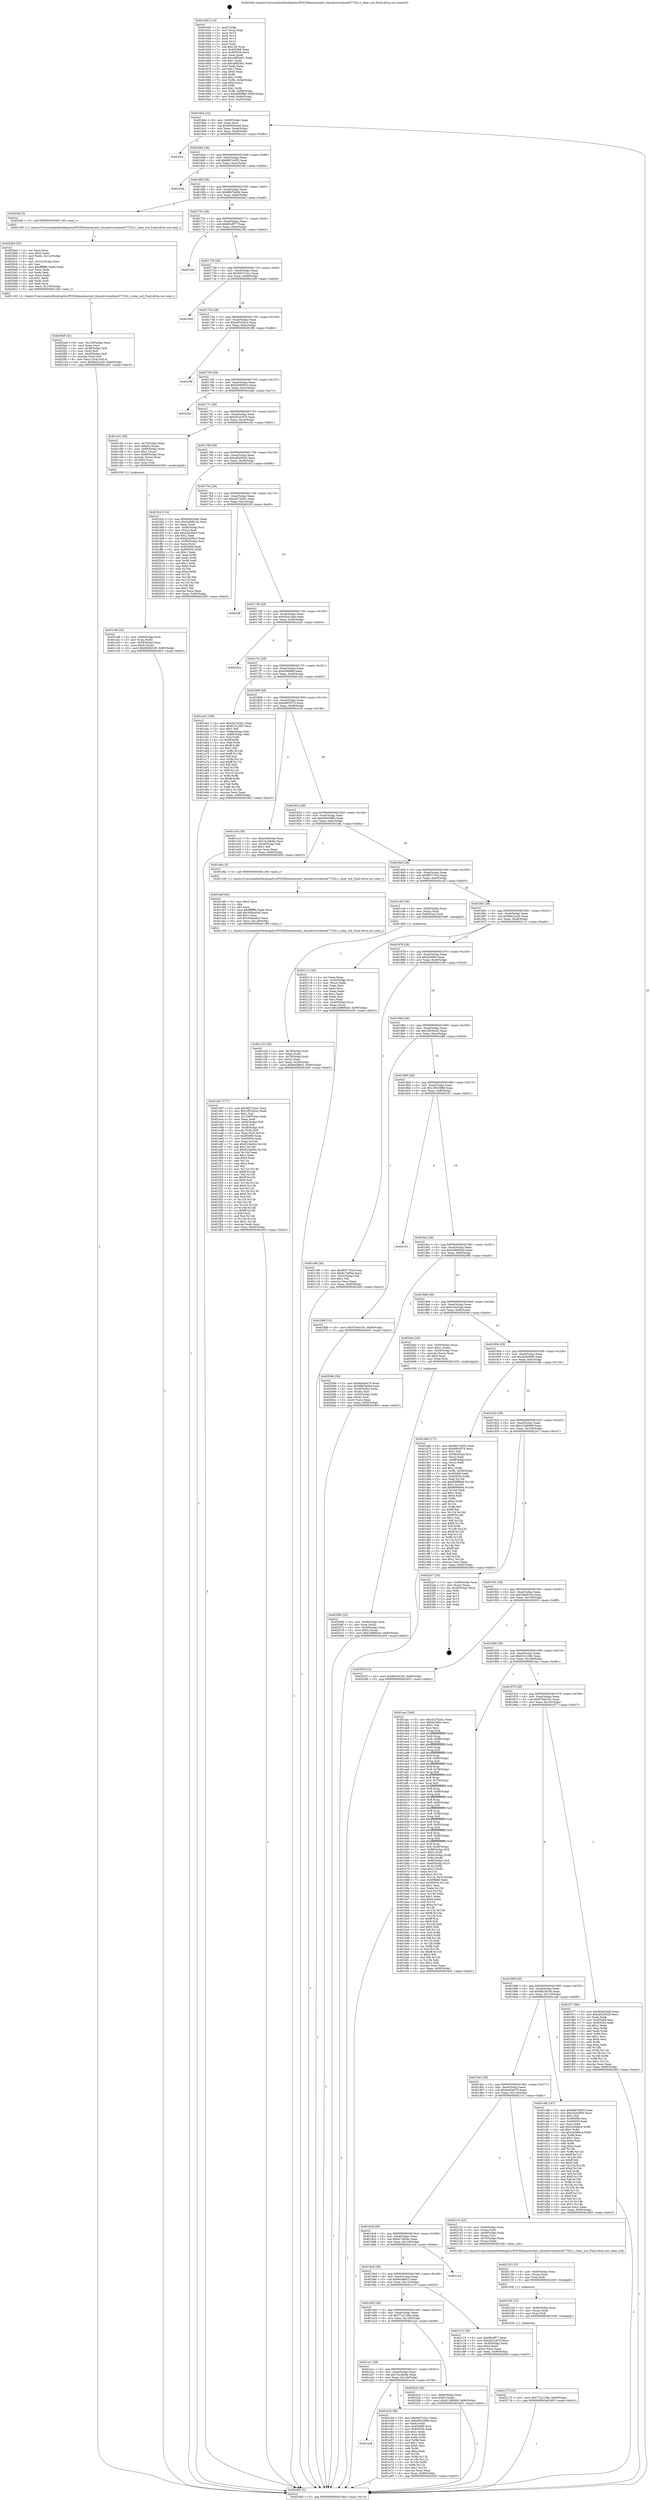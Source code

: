 digraph "0x401640" {
  label = "0x401640 (/mnt/c/Users/mathe/Desktop/tcc/POCII/binaries/extr_linuxdriversatmidt77252.c_clear_scd_Final-ollvm.out::main(0))"
  labelloc = "t"
  node[shape=record]

  Entry [label="",width=0.3,height=0.3,shape=circle,fillcolor=black,style=filled]
  "0x4016b4" [label="{
     0x4016b4 [32]\l
     | [instrs]\l
     &nbsp;&nbsp;0x4016b4 \<+6\>: mov -0x90(%rbp),%eax\l
     &nbsp;&nbsp;0x4016ba \<+2\>: mov %eax,%ecx\l
     &nbsp;&nbsp;0x4016bc \<+6\>: sub $0x804924dd,%ecx\l
     &nbsp;&nbsp;0x4016c2 \<+6\>: mov %eax,-0xa4(%rbp)\l
     &nbsp;&nbsp;0x4016c8 \<+6\>: mov %ecx,-0xa8(%rbp)\l
     &nbsp;&nbsp;0x4016ce \<+6\>: je 00000000004023cc \<main+0xd8c\>\l
  }"]
  "0x4023cc" [label="{
     0x4023cc\l
  }", style=dashed]
  "0x4016d4" [label="{
     0x4016d4 [28]\l
     | [instrs]\l
     &nbsp;&nbsp;0x4016d4 \<+5\>: jmp 00000000004016d9 \<main+0x99\>\l
     &nbsp;&nbsp;0x4016d9 \<+6\>: mov -0xa4(%rbp),%eax\l
     &nbsp;&nbsp;0x4016df \<+5\>: sub $0x8607e005,%eax\l
     &nbsp;&nbsp;0x4016e4 \<+6\>: mov %eax,-0xac(%rbp)\l
     &nbsp;&nbsp;0x4016ea \<+6\>: je 0000000000402344 \<main+0xd04\>\l
  }"]
  Exit [label="",width=0.3,height=0.3,shape=circle,fillcolor=black,style=filled,peripheries=2]
  "0x402344" [label="{
     0x402344\l
  }", style=dashed]
  "0x4016f0" [label="{
     0x4016f0 [28]\l
     | [instrs]\l
     &nbsp;&nbsp;0x4016f0 \<+5\>: jmp 00000000004016f5 \<main+0xb5\>\l
     &nbsp;&nbsp;0x4016f5 \<+6\>: mov -0xa4(%rbp),%eax\l
     &nbsp;&nbsp;0x4016fb \<+5\>: sub $0x88b7bd0d,%eax\l
     &nbsp;&nbsp;0x401700 \<+6\>: mov %eax,-0xb0(%rbp)\l
     &nbsp;&nbsp;0x401706 \<+6\>: je 00000000004020af \<main+0xa6f\>\l
  }"]
  "0x402173" [label="{
     0x402173 [15]\l
     | [instrs]\l
     &nbsp;&nbsp;0x402173 \<+10\>: movl $0x77a1159a,-0x90(%rbp)\l
     &nbsp;&nbsp;0x40217d \<+5\>: jmp 0000000000402405 \<main+0xdc5\>\l
  }"]
  "0x4020af" [label="{
     0x4020af [5]\l
     | [instrs]\l
     &nbsp;&nbsp;0x4020af \<+5\>: call 0000000000401160 \<next_i\>\l
     | [calls]\l
     &nbsp;&nbsp;0x401160 \{1\} (/mnt/c/Users/mathe/Desktop/tcc/POCII/binaries/extr_linuxdriversatmidt77252.c_clear_scd_Final-ollvm.out::next_i)\l
  }"]
  "0x40170c" [label="{
     0x40170c [28]\l
     | [instrs]\l
     &nbsp;&nbsp;0x40170c \<+5\>: jmp 0000000000401711 \<main+0xd1\>\l
     &nbsp;&nbsp;0x401711 \<+6\>: mov -0xa4(%rbp),%eax\l
     &nbsp;&nbsp;0x401717 \<+5\>: sub $0x8fccff77,%eax\l
     &nbsp;&nbsp;0x40171c \<+6\>: mov %eax,-0xb4(%rbp)\l
     &nbsp;&nbsp;0x401722 \<+6\>: je 0000000000402182 \<main+0xb42\>\l
  }"]
  "0x402164" [label="{
     0x402164 [15]\l
     | [instrs]\l
     &nbsp;&nbsp;0x402164 \<+4\>: mov -0x48(%rbp),%rax\l
     &nbsp;&nbsp;0x402168 \<+3\>: mov (%rax),%rax\l
     &nbsp;&nbsp;0x40216b \<+3\>: mov %rax,%rdi\l
     &nbsp;&nbsp;0x40216e \<+5\>: call 0000000000401030 \<free@plt\>\l
     | [calls]\l
     &nbsp;&nbsp;0x401030 \{1\} (unknown)\l
  }"]
  "0x402182" [label="{
     0x402182\l
  }", style=dashed]
  "0x401728" [label="{
     0x401728 [28]\l
     | [instrs]\l
     &nbsp;&nbsp;0x401728 \<+5\>: jmp 000000000040172d \<main+0xed\>\l
     &nbsp;&nbsp;0x40172d \<+6\>: mov -0xa4(%rbp),%eax\l
     &nbsp;&nbsp;0x401733 \<+5\>: sub $0x9d27c2e1,%eax\l
     &nbsp;&nbsp;0x401738 \<+6\>: mov %eax,-0xb8(%rbp)\l
     &nbsp;&nbsp;0x40173e \<+6\>: je 0000000000402369 \<main+0xd29\>\l
  }"]
  "0x402155" [label="{
     0x402155 [15]\l
     | [instrs]\l
     &nbsp;&nbsp;0x402155 \<+4\>: mov -0x60(%rbp),%rax\l
     &nbsp;&nbsp;0x402159 \<+3\>: mov (%rax),%rax\l
     &nbsp;&nbsp;0x40215c \<+3\>: mov %rax,%rdi\l
     &nbsp;&nbsp;0x40215f \<+5\>: call 0000000000401030 \<free@plt\>\l
     | [calls]\l
     &nbsp;&nbsp;0x401030 \{1\} (unknown)\l
  }"]
  "0x402369" [label="{
     0x402369\l
  }", style=dashed]
  "0x401744" [label="{
     0x401744 [28]\l
     | [instrs]\l
     &nbsp;&nbsp;0x401744 \<+5\>: jmp 0000000000401749 \<main+0x109\>\l
     &nbsp;&nbsp;0x401749 \<+6\>: mov -0xa4(%rbp),%eax\l
     &nbsp;&nbsp;0x40174f \<+5\>: sub $0xa502541e,%eax\l
     &nbsp;&nbsp;0x401754 \<+6\>: mov %eax,-0xbc(%rbp)\l
     &nbsp;&nbsp;0x40175a \<+6\>: je 00000000004023f6 \<main+0xdb6\>\l
  }"]
  "0x4020e8" [label="{
     0x4020e8 [42]\l
     | [instrs]\l
     &nbsp;&nbsp;0x4020e8 \<+6\>: mov -0x130(%rbp),%ecx\l
     &nbsp;&nbsp;0x4020ee \<+3\>: imul %eax,%ecx\l
     &nbsp;&nbsp;0x4020f1 \<+4\>: mov -0x48(%rbp),%r8\l
     &nbsp;&nbsp;0x4020f5 \<+3\>: mov (%r8),%r8\l
     &nbsp;&nbsp;0x4020f8 \<+4\>: mov -0x40(%rbp),%r9\l
     &nbsp;&nbsp;0x4020fc \<+3\>: movslq (%r9),%r9\l
     &nbsp;&nbsp;0x4020ff \<+4\>: mov %ecx,(%r8,%r9,4)\l
     &nbsp;&nbsp;0x402103 \<+10\>: movl $0xfbd22a20,-0x90(%rbp)\l
     &nbsp;&nbsp;0x40210d \<+5\>: jmp 0000000000402405 \<main+0xdc5\>\l
  }"]
  "0x4023f6" [label="{
     0x4023f6\l
  }", style=dashed]
  "0x401760" [label="{
     0x401760 [28]\l
     | [instrs]\l
     &nbsp;&nbsp;0x401760 \<+5\>: jmp 0000000000401765 \<main+0x125\>\l
     &nbsp;&nbsp;0x401765 \<+6\>: mov -0xa4(%rbp),%eax\l
     &nbsp;&nbsp;0x40176b \<+5\>: sub $0xb300897e,%eax\l
     &nbsp;&nbsp;0x401770 \<+6\>: mov %eax,-0xc0(%rbp)\l
     &nbsp;&nbsp;0x401776 \<+6\>: je 00000000004022bc \<main+0xc7c\>\l
  }"]
  "0x4020b4" [label="{
     0x4020b4 [52]\l
     | [instrs]\l
     &nbsp;&nbsp;0x4020b4 \<+2\>: xor %ecx,%ecx\l
     &nbsp;&nbsp;0x4020b6 \<+5\>: mov $0x2,%edx\l
     &nbsp;&nbsp;0x4020bb \<+6\>: mov %edx,-0x12c(%rbp)\l
     &nbsp;&nbsp;0x4020c1 \<+1\>: cltd\l
     &nbsp;&nbsp;0x4020c2 \<+6\>: mov -0x12c(%rbp),%esi\l
     &nbsp;&nbsp;0x4020c8 \<+2\>: idiv %esi\l
     &nbsp;&nbsp;0x4020ca \<+6\>: imul $0xfffffffe,%edx,%edx\l
     &nbsp;&nbsp;0x4020d0 \<+2\>: mov %ecx,%edi\l
     &nbsp;&nbsp;0x4020d2 \<+2\>: sub %edx,%edi\l
     &nbsp;&nbsp;0x4020d4 \<+2\>: mov %ecx,%edx\l
     &nbsp;&nbsp;0x4020d6 \<+3\>: sub $0x1,%edx\l
     &nbsp;&nbsp;0x4020d9 \<+2\>: add %edx,%edi\l
     &nbsp;&nbsp;0x4020db \<+2\>: sub %edi,%ecx\l
     &nbsp;&nbsp;0x4020dd \<+6\>: mov %ecx,-0x130(%rbp)\l
     &nbsp;&nbsp;0x4020e3 \<+5\>: call 0000000000401160 \<next_i\>\l
     | [calls]\l
     &nbsp;&nbsp;0x401160 \{1\} (/mnt/c/Users/mathe/Desktop/tcc/POCII/binaries/extr_linuxdriversatmidt77252.c_clear_scd_Final-ollvm.out::next_i)\l
  }"]
  "0x4022bc" [label="{
     0x4022bc\l
  }", style=dashed]
  "0x40177c" [label="{
     0x40177c [28]\l
     | [instrs]\l
     &nbsp;&nbsp;0x40177c \<+5\>: jmp 0000000000401781 \<main+0x141\>\l
     &nbsp;&nbsp;0x401781 \<+6\>: mov -0xa4(%rbp),%eax\l
     &nbsp;&nbsp;0x401787 \<+5\>: sub $0xc622c879,%eax\l
     &nbsp;&nbsp;0x40178c \<+6\>: mov %eax,-0xc4(%rbp)\l
     &nbsp;&nbsp;0x401792 \<+6\>: je 0000000000401c91 \<main+0x651\>\l
  }"]
  "0x40206b" [label="{
     0x40206b [32]\l
     | [instrs]\l
     &nbsp;&nbsp;0x40206b \<+4\>: mov -0x48(%rbp),%rdi\l
     &nbsp;&nbsp;0x40206f \<+3\>: mov %rax,(%rdi)\l
     &nbsp;&nbsp;0x402072 \<+4\>: mov -0x40(%rbp),%rax\l
     &nbsp;&nbsp;0x402076 \<+6\>: movl $0x0,(%rax)\l
     &nbsp;&nbsp;0x40207c \<+10\>: movl $0x248665a5,-0x90(%rbp)\l
     &nbsp;&nbsp;0x402086 \<+5\>: jmp 0000000000402405 \<main+0xdc5\>\l
  }"]
  "0x401c91" [label="{
     0x401c91 [39]\l
     | [instrs]\l
     &nbsp;&nbsp;0x401c91 \<+4\>: mov -0x70(%rbp),%rax\l
     &nbsp;&nbsp;0x401c95 \<+6\>: movl $0x64,(%rax)\l
     &nbsp;&nbsp;0x401c9b \<+4\>: mov -0x68(%rbp),%rax\l
     &nbsp;&nbsp;0x401c9f \<+6\>: movl $0x1,(%rax)\l
     &nbsp;&nbsp;0x401ca5 \<+4\>: mov -0x68(%rbp),%rax\l
     &nbsp;&nbsp;0x401ca9 \<+3\>: movslq (%rax),%rax\l
     &nbsp;&nbsp;0x401cac \<+4\>: shl $0x2,%rax\l
     &nbsp;&nbsp;0x401cb0 \<+3\>: mov %rax,%rdi\l
     &nbsp;&nbsp;0x401cb3 \<+5\>: call 0000000000401050 \<malloc@plt\>\l
     | [calls]\l
     &nbsp;&nbsp;0x401050 \{1\} (unknown)\l
  }"]
  "0x401798" [label="{
     0x401798 [28]\l
     | [instrs]\l
     &nbsp;&nbsp;0x401798 \<+5\>: jmp 000000000040179d \<main+0x15d\>\l
     &nbsp;&nbsp;0x40179d \<+6\>: mov -0xa4(%rbp),%eax\l
     &nbsp;&nbsp;0x4017a3 \<+5\>: sub $0xc8026520,%eax\l
     &nbsp;&nbsp;0x4017a8 \<+6\>: mov %eax,-0xc8(%rbp)\l
     &nbsp;&nbsp;0x4017ae \<+6\>: je 0000000000401fcd \<main+0x98d\>\l
  }"]
  "0x401eb7" [label="{
     0x401eb7 [177]\l
     | [instrs]\l
     &nbsp;&nbsp;0x401eb7 \<+5\>: mov $0x9d27c2e1,%ecx\l
     &nbsp;&nbsp;0x401ebc \<+5\>: mov $0x18534c42,%edx\l
     &nbsp;&nbsp;0x401ec1 \<+3\>: mov $0x1,%sil\l
     &nbsp;&nbsp;0x401ec4 \<+6\>: mov -0x128(%rbp),%edi\l
     &nbsp;&nbsp;0x401eca \<+3\>: imul %eax,%edi\l
     &nbsp;&nbsp;0x401ecd \<+4\>: mov -0x60(%rbp),%r8\l
     &nbsp;&nbsp;0x401ed1 \<+3\>: mov (%r8),%r8\l
     &nbsp;&nbsp;0x401ed4 \<+4\>: mov -0x58(%rbp),%r9\l
     &nbsp;&nbsp;0x401ed8 \<+3\>: movslq (%r9),%r9\l
     &nbsp;&nbsp;0x401edb \<+4\>: mov %edi,(%r8,%r9,4)\l
     &nbsp;&nbsp;0x401edf \<+7\>: mov 0x405068,%eax\l
     &nbsp;&nbsp;0x401ee6 \<+7\>: mov 0x405054,%edi\l
     &nbsp;&nbsp;0x401eed \<+3\>: mov %eax,%r10d\l
     &nbsp;&nbsp;0x401ef0 \<+7\>: add $0xf219a5b2,%r10d\l
     &nbsp;&nbsp;0x401ef7 \<+4\>: sub $0x1,%r10d\l
     &nbsp;&nbsp;0x401efb \<+7\>: sub $0xf219a5b2,%r10d\l
     &nbsp;&nbsp;0x401f02 \<+4\>: imul %r10d,%eax\l
     &nbsp;&nbsp;0x401f06 \<+3\>: and $0x1,%eax\l
     &nbsp;&nbsp;0x401f09 \<+3\>: cmp $0x0,%eax\l
     &nbsp;&nbsp;0x401f0c \<+4\>: sete %r11b\l
     &nbsp;&nbsp;0x401f10 \<+3\>: cmp $0xa,%edi\l
     &nbsp;&nbsp;0x401f13 \<+3\>: setl %bl\l
     &nbsp;&nbsp;0x401f16 \<+3\>: mov %r11b,%r14b\l
     &nbsp;&nbsp;0x401f19 \<+4\>: xor $0xff,%r14b\l
     &nbsp;&nbsp;0x401f1d \<+3\>: mov %bl,%r15b\l
     &nbsp;&nbsp;0x401f20 \<+4\>: xor $0xff,%r15b\l
     &nbsp;&nbsp;0x401f24 \<+4\>: xor $0x0,%sil\l
     &nbsp;&nbsp;0x401f28 \<+3\>: mov %r14b,%r12b\l
     &nbsp;&nbsp;0x401f2b \<+4\>: and $0x0,%r12b\l
     &nbsp;&nbsp;0x401f2f \<+3\>: and %sil,%r11b\l
     &nbsp;&nbsp;0x401f32 \<+3\>: mov %r15b,%r13b\l
     &nbsp;&nbsp;0x401f35 \<+4\>: and $0x0,%r13b\l
     &nbsp;&nbsp;0x401f39 \<+3\>: and %sil,%bl\l
     &nbsp;&nbsp;0x401f3c \<+3\>: or %r11b,%r12b\l
     &nbsp;&nbsp;0x401f3f \<+3\>: or %bl,%r13b\l
     &nbsp;&nbsp;0x401f42 \<+3\>: xor %r13b,%r12b\l
     &nbsp;&nbsp;0x401f45 \<+3\>: or %r15b,%r14b\l
     &nbsp;&nbsp;0x401f48 \<+4\>: xor $0xff,%r14b\l
     &nbsp;&nbsp;0x401f4c \<+4\>: or $0x0,%sil\l
     &nbsp;&nbsp;0x401f50 \<+3\>: and %sil,%r14b\l
     &nbsp;&nbsp;0x401f53 \<+3\>: or %r14b,%r12b\l
     &nbsp;&nbsp;0x401f56 \<+4\>: test $0x1,%r12b\l
     &nbsp;&nbsp;0x401f5a \<+3\>: cmovne %edx,%ecx\l
     &nbsp;&nbsp;0x401f5d \<+6\>: mov %ecx,-0x90(%rbp)\l
     &nbsp;&nbsp;0x401f63 \<+5\>: jmp 0000000000402405 \<main+0xdc5\>\l
  }"]
  "0x401fcd" [label="{
     0x401fcd [114]\l
     | [instrs]\l
     &nbsp;&nbsp;0x401fcd \<+5\>: mov $0x804924dd,%eax\l
     &nbsp;&nbsp;0x401fd2 \<+5\>: mov $0x5a8d610a,%ecx\l
     &nbsp;&nbsp;0x401fd7 \<+2\>: xor %edx,%edx\l
     &nbsp;&nbsp;0x401fd9 \<+4\>: mov -0x58(%rbp),%rsi\l
     &nbsp;&nbsp;0x401fdd \<+2\>: mov (%rsi),%edi\l
     &nbsp;&nbsp;0x401fdf \<+6\>: add $0xd2d2f4e3,%edi\l
     &nbsp;&nbsp;0x401fe5 \<+3\>: add $0x1,%edi\l
     &nbsp;&nbsp;0x401fe8 \<+6\>: sub $0xd2d2f4e3,%edi\l
     &nbsp;&nbsp;0x401fee \<+4\>: mov -0x58(%rbp),%rsi\l
     &nbsp;&nbsp;0x401ff2 \<+2\>: mov %edi,(%rsi)\l
     &nbsp;&nbsp;0x401ff4 \<+7\>: mov 0x405068,%edi\l
     &nbsp;&nbsp;0x401ffb \<+8\>: mov 0x405054,%r8d\l
     &nbsp;&nbsp;0x402003 \<+3\>: sub $0x1,%edx\l
     &nbsp;&nbsp;0x402006 \<+3\>: mov %edi,%r9d\l
     &nbsp;&nbsp;0x402009 \<+3\>: add %edx,%r9d\l
     &nbsp;&nbsp;0x40200c \<+4\>: imul %r9d,%edi\l
     &nbsp;&nbsp;0x402010 \<+3\>: and $0x1,%edi\l
     &nbsp;&nbsp;0x402013 \<+3\>: cmp $0x0,%edi\l
     &nbsp;&nbsp;0x402016 \<+4\>: sete %r10b\l
     &nbsp;&nbsp;0x40201a \<+4\>: cmp $0xa,%r8d\l
     &nbsp;&nbsp;0x40201e \<+4\>: setl %r11b\l
     &nbsp;&nbsp;0x402022 \<+3\>: mov %r10b,%bl\l
     &nbsp;&nbsp;0x402025 \<+3\>: and %r11b,%bl\l
     &nbsp;&nbsp;0x402028 \<+3\>: xor %r11b,%r10b\l
     &nbsp;&nbsp;0x40202b \<+3\>: or %r10b,%bl\l
     &nbsp;&nbsp;0x40202e \<+3\>: test $0x1,%bl\l
     &nbsp;&nbsp;0x402031 \<+3\>: cmovne %ecx,%eax\l
     &nbsp;&nbsp;0x402034 \<+6\>: mov %eax,-0x90(%rbp)\l
     &nbsp;&nbsp;0x40203a \<+5\>: jmp 0000000000402405 \<main+0xdc5\>\l
  }"]
  "0x4017b4" [label="{
     0x4017b4 [28]\l
     | [instrs]\l
     &nbsp;&nbsp;0x4017b4 \<+5\>: jmp 00000000004017b9 \<main+0x179\>\l
     &nbsp;&nbsp;0x4017b9 \<+6\>: mov -0xa4(%rbp),%eax\l
     &nbsp;&nbsp;0x4017bf \<+5\>: sub $0xcb27b2b1,%eax\l
     &nbsp;&nbsp;0x4017c4 \<+6\>: mov %eax,-0xcc(%rbp)\l
     &nbsp;&nbsp;0x4017ca \<+6\>: je 00000000004022ff \<main+0xcbf\>\l
  }"]
  "0x401e8f" [label="{
     0x401e8f [40]\l
     | [instrs]\l
     &nbsp;&nbsp;0x401e8f \<+5\>: mov $0x2,%ecx\l
     &nbsp;&nbsp;0x401e94 \<+1\>: cltd\l
     &nbsp;&nbsp;0x401e95 \<+2\>: idiv %ecx\l
     &nbsp;&nbsp;0x401e97 \<+6\>: imul $0xfffffffe,%edx,%ecx\l
     &nbsp;&nbsp;0x401e9d \<+6\>: add $0x300a45e5,%ecx\l
     &nbsp;&nbsp;0x401ea3 \<+3\>: add $0x1,%ecx\l
     &nbsp;&nbsp;0x401ea6 \<+6\>: sub $0x300a45e5,%ecx\l
     &nbsp;&nbsp;0x401eac \<+6\>: mov %ecx,-0x128(%rbp)\l
     &nbsp;&nbsp;0x401eb2 \<+5\>: call 0000000000401160 \<next_i\>\l
     | [calls]\l
     &nbsp;&nbsp;0x401160 \{1\} (/mnt/c/Users/mathe/Desktop/tcc/POCII/binaries/extr_linuxdriversatmidt77252.c_clear_scd_Final-ollvm.out::next_i)\l
  }"]
  "0x4022ff" [label="{
     0x4022ff\l
  }", style=dashed]
  "0x4017d0" [label="{
     0x4017d0 [28]\l
     | [instrs]\l
     &nbsp;&nbsp;0x4017d0 \<+5\>: jmp 00000000004017d5 \<main+0x195\>\l
     &nbsp;&nbsp;0x4017d5 \<+6\>: mov -0xa4(%rbp),%eax\l
     &nbsp;&nbsp;0x4017db \<+5\>: sub $0xcfb41dbb,%eax\l
     &nbsp;&nbsp;0x4017e0 \<+6\>: mov %eax,-0xd0(%rbp)\l
     &nbsp;&nbsp;0x4017e6 \<+6\>: je 0000000000402224 \<main+0xbe4\>\l
  }"]
  "0x401a38" [label="{
     0x401a38\l
  }", style=dashed]
  "0x402224" [label="{
     0x402224\l
  }", style=dashed]
  "0x4017ec" [label="{
     0x4017ec [28]\l
     | [instrs]\l
     &nbsp;&nbsp;0x4017ec \<+5\>: jmp 00000000004017f1 \<main+0x1b1\>\l
     &nbsp;&nbsp;0x4017f1 \<+6\>: mov -0xa4(%rbp),%eax\l
     &nbsp;&nbsp;0x4017f7 \<+5\>: sub $0xd566ffaf,%eax\l
     &nbsp;&nbsp;0x4017fc \<+6\>: mov %eax,-0xd4(%rbp)\l
     &nbsp;&nbsp;0x401802 \<+6\>: je 0000000000401a42 \<main+0x402\>\l
  }"]
  "0x401e34" [label="{
     0x401e34 [86]\l
     | [instrs]\l
     &nbsp;&nbsp;0x401e34 \<+5\>: mov $0x9d27c2e1,%eax\l
     &nbsp;&nbsp;0x401e39 \<+5\>: mov $0xe943389b,%ecx\l
     &nbsp;&nbsp;0x401e3e \<+2\>: xor %edx,%edx\l
     &nbsp;&nbsp;0x401e40 \<+7\>: mov 0x405068,%esi\l
     &nbsp;&nbsp;0x401e47 \<+7\>: mov 0x405054,%edi\l
     &nbsp;&nbsp;0x401e4e \<+3\>: sub $0x1,%edx\l
     &nbsp;&nbsp;0x401e51 \<+3\>: mov %esi,%r8d\l
     &nbsp;&nbsp;0x401e54 \<+3\>: add %edx,%r8d\l
     &nbsp;&nbsp;0x401e57 \<+4\>: imul %r8d,%esi\l
     &nbsp;&nbsp;0x401e5b \<+3\>: and $0x1,%esi\l
     &nbsp;&nbsp;0x401e5e \<+3\>: cmp $0x0,%esi\l
     &nbsp;&nbsp;0x401e61 \<+4\>: sete %r9b\l
     &nbsp;&nbsp;0x401e65 \<+3\>: cmp $0xa,%edi\l
     &nbsp;&nbsp;0x401e68 \<+4\>: setl %r10b\l
     &nbsp;&nbsp;0x401e6c \<+3\>: mov %r9b,%r11b\l
     &nbsp;&nbsp;0x401e6f \<+3\>: and %r10b,%r11b\l
     &nbsp;&nbsp;0x401e72 \<+3\>: xor %r10b,%r9b\l
     &nbsp;&nbsp;0x401e75 \<+3\>: or %r9b,%r11b\l
     &nbsp;&nbsp;0x401e78 \<+4\>: test $0x1,%r11b\l
     &nbsp;&nbsp;0x401e7c \<+3\>: cmovne %ecx,%eax\l
     &nbsp;&nbsp;0x401e7f \<+6\>: mov %eax,-0x90(%rbp)\l
     &nbsp;&nbsp;0x401e85 \<+5\>: jmp 0000000000402405 \<main+0xdc5\>\l
  }"]
  "0x401a42" [label="{
     0x401a42 [106]\l
     | [instrs]\l
     &nbsp;&nbsp;0x401a42 \<+5\>: mov $0xcb27b2b1,%eax\l
     &nbsp;&nbsp;0x401a47 \<+5\>: mov $0x610120fc,%ecx\l
     &nbsp;&nbsp;0x401a4c \<+2\>: mov $0x1,%dl\l
     &nbsp;&nbsp;0x401a4e \<+7\>: mov -0x8a(%rbp),%sil\l
     &nbsp;&nbsp;0x401a55 \<+7\>: mov -0x89(%rbp),%dil\l
     &nbsp;&nbsp;0x401a5c \<+3\>: mov %sil,%r8b\l
     &nbsp;&nbsp;0x401a5f \<+4\>: xor $0xff,%r8b\l
     &nbsp;&nbsp;0x401a63 \<+3\>: mov %dil,%r9b\l
     &nbsp;&nbsp;0x401a66 \<+4\>: xor $0xff,%r9b\l
     &nbsp;&nbsp;0x401a6a \<+3\>: xor $0x1,%dl\l
     &nbsp;&nbsp;0x401a6d \<+3\>: mov %r8b,%r10b\l
     &nbsp;&nbsp;0x401a70 \<+4\>: and $0xff,%r10b\l
     &nbsp;&nbsp;0x401a74 \<+3\>: and %dl,%sil\l
     &nbsp;&nbsp;0x401a77 \<+3\>: mov %r9b,%r11b\l
     &nbsp;&nbsp;0x401a7a \<+4\>: and $0xff,%r11b\l
     &nbsp;&nbsp;0x401a7e \<+3\>: and %dl,%dil\l
     &nbsp;&nbsp;0x401a81 \<+3\>: or %sil,%r10b\l
     &nbsp;&nbsp;0x401a84 \<+3\>: or %dil,%r11b\l
     &nbsp;&nbsp;0x401a87 \<+3\>: xor %r11b,%r10b\l
     &nbsp;&nbsp;0x401a8a \<+3\>: or %r9b,%r8b\l
     &nbsp;&nbsp;0x401a8d \<+4\>: xor $0xff,%r8b\l
     &nbsp;&nbsp;0x401a91 \<+3\>: or $0x1,%dl\l
     &nbsp;&nbsp;0x401a94 \<+3\>: and %dl,%r8b\l
     &nbsp;&nbsp;0x401a97 \<+3\>: or %r8b,%r10b\l
     &nbsp;&nbsp;0x401a9a \<+4\>: test $0x1,%r10b\l
     &nbsp;&nbsp;0x401a9e \<+3\>: cmovne %ecx,%eax\l
     &nbsp;&nbsp;0x401aa1 \<+6\>: mov %eax,-0x90(%rbp)\l
     &nbsp;&nbsp;0x401aa7 \<+5\>: jmp 0000000000402405 \<main+0xdc5\>\l
  }"]
  "0x401808" [label="{
     0x401808 [28]\l
     | [instrs]\l
     &nbsp;&nbsp;0x401808 \<+5\>: jmp 000000000040180d \<main+0x1cd\>\l
     &nbsp;&nbsp;0x40180d \<+6\>: mov -0xa4(%rbp),%eax\l
     &nbsp;&nbsp;0x401813 \<+5\>: sub $0xdf855f74,%eax\l
     &nbsp;&nbsp;0x401818 \<+6\>: mov %eax,-0xd8(%rbp)\l
     &nbsp;&nbsp;0x40181e \<+6\>: je 0000000000401e16 \<main+0x7d6\>\l
  }"]
  "0x402405" [label="{
     0x402405 [5]\l
     | [instrs]\l
     &nbsp;&nbsp;0x402405 \<+5\>: jmp 00000000004016b4 \<main+0x74\>\l
  }"]
  "0x401640" [label="{
     0x401640 [116]\l
     | [instrs]\l
     &nbsp;&nbsp;0x401640 \<+1\>: push %rbp\l
     &nbsp;&nbsp;0x401641 \<+3\>: mov %rsp,%rbp\l
     &nbsp;&nbsp;0x401644 \<+2\>: push %r15\l
     &nbsp;&nbsp;0x401646 \<+2\>: push %r14\l
     &nbsp;&nbsp;0x401648 \<+2\>: push %r13\l
     &nbsp;&nbsp;0x40164a \<+2\>: push %r12\l
     &nbsp;&nbsp;0x40164c \<+1\>: push %rbx\l
     &nbsp;&nbsp;0x40164d \<+7\>: sub $0x128,%rsp\l
     &nbsp;&nbsp;0x401654 \<+7\>: mov 0x405068,%eax\l
     &nbsp;&nbsp;0x40165b \<+7\>: mov 0x405054,%ecx\l
     &nbsp;&nbsp;0x401662 \<+2\>: mov %eax,%edx\l
     &nbsp;&nbsp;0x401664 \<+6\>: add $0xcd9f2de1,%edx\l
     &nbsp;&nbsp;0x40166a \<+3\>: sub $0x1,%edx\l
     &nbsp;&nbsp;0x40166d \<+6\>: sub $0xcd9f2de1,%edx\l
     &nbsp;&nbsp;0x401673 \<+3\>: imul %edx,%eax\l
     &nbsp;&nbsp;0x401676 \<+3\>: and $0x1,%eax\l
     &nbsp;&nbsp;0x401679 \<+3\>: cmp $0x0,%eax\l
     &nbsp;&nbsp;0x40167c \<+4\>: sete %r8b\l
     &nbsp;&nbsp;0x401680 \<+4\>: and $0x1,%r8b\l
     &nbsp;&nbsp;0x401684 \<+7\>: mov %r8b,-0x8a(%rbp)\l
     &nbsp;&nbsp;0x40168b \<+3\>: cmp $0xa,%ecx\l
     &nbsp;&nbsp;0x40168e \<+4\>: setl %r8b\l
     &nbsp;&nbsp;0x401692 \<+4\>: and $0x1,%r8b\l
     &nbsp;&nbsp;0x401696 \<+7\>: mov %r8b,-0x89(%rbp)\l
     &nbsp;&nbsp;0x40169d \<+10\>: movl $0xd566ffaf,-0x90(%rbp)\l
     &nbsp;&nbsp;0x4016a7 \<+6\>: mov %edi,-0x94(%rbp)\l
     &nbsp;&nbsp;0x4016ad \<+7\>: mov %rsi,-0xa0(%rbp)\l
  }"]
  "0x401a1c" [label="{
     0x401a1c [28]\l
     | [instrs]\l
     &nbsp;&nbsp;0x401a1c \<+5\>: jmp 0000000000401a21 \<main+0x3e1\>\l
     &nbsp;&nbsp;0x401a21 \<+6\>: mov -0xa4(%rbp),%eax\l
     &nbsp;&nbsp;0x401a27 \<+5\>: sub $0x7ec28c8a,%eax\l
     &nbsp;&nbsp;0x401a2c \<+6\>: mov %eax,-0x124(%rbp)\l
     &nbsp;&nbsp;0x401a32 \<+6\>: je 0000000000401e34 \<main+0x7f4\>\l
  }"]
  "0x401e16" [label="{
     0x401e16 [30]\l
     | [instrs]\l
     &nbsp;&nbsp;0x401e16 \<+5\>: mov $0x2c0e53ae,%eax\l
     &nbsp;&nbsp;0x401e1b \<+5\>: mov $0x7ec28c8a,%ecx\l
     &nbsp;&nbsp;0x401e20 \<+3\>: mov -0x29(%rbp),%dl\l
     &nbsp;&nbsp;0x401e23 \<+3\>: test $0x1,%dl\l
     &nbsp;&nbsp;0x401e26 \<+3\>: cmovne %ecx,%eax\l
     &nbsp;&nbsp;0x401e29 \<+6\>: mov %eax,-0x90(%rbp)\l
     &nbsp;&nbsp;0x401e2f \<+5\>: jmp 0000000000402405 \<main+0xdc5\>\l
  }"]
  "0x401824" [label="{
     0x401824 [28]\l
     | [instrs]\l
     &nbsp;&nbsp;0x401824 \<+5\>: jmp 0000000000401829 \<main+0x1e9\>\l
     &nbsp;&nbsp;0x401829 \<+6\>: mov -0xa4(%rbp),%eax\l
     &nbsp;&nbsp;0x40182f \<+5\>: sub $0xe943389b,%eax\l
     &nbsp;&nbsp;0x401834 \<+6\>: mov %eax,-0xdc(%rbp)\l
     &nbsp;&nbsp;0x40183a \<+6\>: je 0000000000401e8a \<main+0x84a\>\l
  }"]
  "0x4022cb" [label="{
     0x4022cb [28]\l
     | [instrs]\l
     &nbsp;&nbsp;0x4022cb \<+7\>: mov -0x88(%rbp),%rax\l
     &nbsp;&nbsp;0x4022d2 \<+6\>: movl $0x0,(%rax)\l
     &nbsp;&nbsp;0x4022d8 \<+10\>: movl $0x413d9d08,-0x90(%rbp)\l
     &nbsp;&nbsp;0x4022e2 \<+5\>: jmp 0000000000402405 \<main+0xdc5\>\l
  }"]
  "0x401e8a" [label="{
     0x401e8a [5]\l
     | [instrs]\l
     &nbsp;&nbsp;0x401e8a \<+5\>: call 0000000000401160 \<next_i\>\l
     | [calls]\l
     &nbsp;&nbsp;0x401160 \{1\} (/mnt/c/Users/mathe/Desktop/tcc/POCII/binaries/extr_linuxdriversatmidt77252.c_clear_scd_Final-ollvm.out::next_i)\l
  }"]
  "0x401840" [label="{
     0x401840 [28]\l
     | [instrs]\l
     &nbsp;&nbsp;0x401840 \<+5\>: jmp 0000000000401845 \<main+0x205\>\l
     &nbsp;&nbsp;0x401845 \<+6\>: mov -0xa4(%rbp),%eax\l
     &nbsp;&nbsp;0x40184b \<+5\>: sub $0xf85770cd,%eax\l
     &nbsp;&nbsp;0x401850 \<+6\>: mov %eax,-0xe0(%rbp)\l
     &nbsp;&nbsp;0x401856 \<+6\>: je 0000000000401c45 \<main+0x605\>\l
  }"]
  "0x401cb8" [label="{
     0x401cb8 [32]\l
     | [instrs]\l
     &nbsp;&nbsp;0x401cb8 \<+4\>: mov -0x60(%rbp),%rdi\l
     &nbsp;&nbsp;0x401cbc \<+3\>: mov %rax,(%rdi)\l
     &nbsp;&nbsp;0x401cbf \<+4\>: mov -0x58(%rbp),%rax\l
     &nbsp;&nbsp;0x401cc3 \<+6\>: movl $0x0,(%rax)\l
     &nbsp;&nbsp;0x401cc9 \<+10\>: movl $0x6825d1f0,-0x90(%rbp)\l
     &nbsp;&nbsp;0x401cd3 \<+5\>: jmp 0000000000402405 \<main+0xdc5\>\l
  }"]
  "0x401c45" [label="{
     0x401c45 [16]\l
     | [instrs]\l
     &nbsp;&nbsp;0x401c45 \<+4\>: mov -0x80(%rbp),%rax\l
     &nbsp;&nbsp;0x401c49 \<+3\>: mov (%rax),%rax\l
     &nbsp;&nbsp;0x401c4c \<+4\>: mov 0x8(%rax),%rdi\l
     &nbsp;&nbsp;0x401c50 \<+5\>: call 0000000000401060 \<atoi@plt\>\l
     | [calls]\l
     &nbsp;&nbsp;0x401060 \{1\} (unknown)\l
  }"]
  "0x40185c" [label="{
     0x40185c [28]\l
     | [instrs]\l
     &nbsp;&nbsp;0x40185c \<+5\>: jmp 0000000000401861 \<main+0x221\>\l
     &nbsp;&nbsp;0x401861 \<+6\>: mov -0xa4(%rbp),%eax\l
     &nbsp;&nbsp;0x401867 \<+5\>: sub $0xfbd22a20,%eax\l
     &nbsp;&nbsp;0x40186c \<+6\>: mov %eax,-0xe4(%rbp)\l
     &nbsp;&nbsp;0x401872 \<+6\>: je 0000000000402112 \<main+0xad2\>\l
  }"]
  "0x401a00" [label="{
     0x401a00 [28]\l
     | [instrs]\l
     &nbsp;&nbsp;0x401a00 \<+5\>: jmp 0000000000401a05 \<main+0x3c5\>\l
     &nbsp;&nbsp;0x401a05 \<+6\>: mov -0xa4(%rbp),%eax\l
     &nbsp;&nbsp;0x401a0b \<+5\>: sub $0x77a1159a,%eax\l
     &nbsp;&nbsp;0x401a10 \<+6\>: mov %eax,-0x120(%rbp)\l
     &nbsp;&nbsp;0x401a16 \<+6\>: je 00000000004022cb \<main+0xc8b\>\l
  }"]
  "0x402112" [label="{
     0x402112 [42]\l
     | [instrs]\l
     &nbsp;&nbsp;0x402112 \<+2\>: xor %eax,%eax\l
     &nbsp;&nbsp;0x402114 \<+4\>: mov -0x40(%rbp),%rcx\l
     &nbsp;&nbsp;0x402118 \<+2\>: mov (%rcx),%edx\l
     &nbsp;&nbsp;0x40211a \<+2\>: mov %eax,%esi\l
     &nbsp;&nbsp;0x40211c \<+2\>: sub %edx,%esi\l
     &nbsp;&nbsp;0x40211e \<+2\>: mov %eax,%edx\l
     &nbsp;&nbsp;0x402120 \<+3\>: sub $0x1,%edx\l
     &nbsp;&nbsp;0x402123 \<+2\>: add %edx,%esi\l
     &nbsp;&nbsp;0x402125 \<+2\>: sub %esi,%eax\l
     &nbsp;&nbsp;0x402127 \<+4\>: mov -0x40(%rbp),%rcx\l
     &nbsp;&nbsp;0x40212b \<+2\>: mov %eax,(%rcx)\l
     &nbsp;&nbsp;0x40212d \<+10\>: movl $0x248665a5,-0x90(%rbp)\l
     &nbsp;&nbsp;0x402137 \<+5\>: jmp 0000000000402405 \<main+0xdc5\>\l
  }"]
  "0x401878" [label="{
     0x401878 [28]\l
     | [instrs]\l
     &nbsp;&nbsp;0x401878 \<+5\>: jmp 000000000040187d \<main+0x23d\>\l
     &nbsp;&nbsp;0x40187d \<+6\>: mov -0xa4(%rbp),%eax\l
     &nbsp;&nbsp;0x401883 \<+5\>: sub $0x5e360e,%eax\l
     &nbsp;&nbsp;0x401888 \<+6\>: mov %eax,-0xe8(%rbp)\l
     &nbsp;&nbsp;0x40188e \<+6\>: je 0000000000401c06 \<main+0x5c6\>\l
  }"]
  "0x401c73" [label="{
     0x401c73 [30]\l
     | [instrs]\l
     &nbsp;&nbsp;0x401c73 \<+5\>: mov $0x8fccff77,%eax\l
     &nbsp;&nbsp;0x401c78 \<+5\>: mov $0xc622c879,%ecx\l
     &nbsp;&nbsp;0x401c7d \<+3\>: mov -0x30(%rbp),%edx\l
     &nbsp;&nbsp;0x401c80 \<+3\>: cmp $0x0,%edx\l
     &nbsp;&nbsp;0x401c83 \<+3\>: cmove %ecx,%eax\l
     &nbsp;&nbsp;0x401c86 \<+6\>: mov %eax,-0x90(%rbp)\l
     &nbsp;&nbsp;0x401c8c \<+5\>: jmp 0000000000402405 \<main+0xdc5\>\l
  }"]
  "0x401c06" [label="{
     0x401c06 [30]\l
     | [instrs]\l
     &nbsp;&nbsp;0x401c06 \<+5\>: mov $0xf85770cd,%eax\l
     &nbsp;&nbsp;0x401c0b \<+5\>: mov $0x6c7af54a,%ecx\l
     &nbsp;&nbsp;0x401c10 \<+3\>: mov -0x31(%rbp),%dl\l
     &nbsp;&nbsp;0x401c13 \<+3\>: test $0x1,%dl\l
     &nbsp;&nbsp;0x401c16 \<+3\>: cmovne %ecx,%eax\l
     &nbsp;&nbsp;0x401c19 \<+6\>: mov %eax,-0x90(%rbp)\l
     &nbsp;&nbsp;0x401c1f \<+5\>: jmp 0000000000402405 \<main+0xdc5\>\l
  }"]
  "0x401894" [label="{
     0x401894 [28]\l
     | [instrs]\l
     &nbsp;&nbsp;0x401894 \<+5\>: jmp 0000000000401899 \<main+0x259\>\l
     &nbsp;&nbsp;0x401899 \<+6\>: mov -0xa4(%rbp),%eax\l
     &nbsp;&nbsp;0x40189f \<+5\>: sub $0x18534c42,%eax\l
     &nbsp;&nbsp;0x4018a4 \<+6\>: mov %eax,-0xec(%rbp)\l
     &nbsp;&nbsp;0x4018aa \<+6\>: je 0000000000401f68 \<main+0x928\>\l
  }"]
  "0x4019e4" [label="{
     0x4019e4 [28]\l
     | [instrs]\l
     &nbsp;&nbsp;0x4019e4 \<+5\>: jmp 00000000004019e9 \<main+0x3a9\>\l
     &nbsp;&nbsp;0x4019e9 \<+6\>: mov -0xa4(%rbp),%eax\l
     &nbsp;&nbsp;0x4019ef \<+5\>: sub $0x6ec86fc2,%eax\l
     &nbsp;&nbsp;0x4019f4 \<+6\>: mov %eax,-0x11c(%rbp)\l
     &nbsp;&nbsp;0x4019fa \<+6\>: je 0000000000401c73 \<main+0x633\>\l
  }"]
  "0x401f68" [label="{
     0x401f68 [15]\l
     | [instrs]\l
     &nbsp;&nbsp;0x401f68 \<+10\>: movl $0x676a019c,-0x90(%rbp)\l
     &nbsp;&nbsp;0x401f72 \<+5\>: jmp 0000000000402405 \<main+0xdc5\>\l
  }"]
  "0x4018b0" [label="{
     0x4018b0 [28]\l
     | [instrs]\l
     &nbsp;&nbsp;0x4018b0 \<+5\>: jmp 00000000004018b5 \<main+0x275\>\l
     &nbsp;&nbsp;0x4018b5 \<+6\>: mov -0xa4(%rbp),%eax\l
     &nbsp;&nbsp;0x4018bb \<+5\>: sub $0x189c3988,%eax\l
     &nbsp;&nbsp;0x4018c0 \<+6\>: mov %eax,-0xf0(%rbp)\l
     &nbsp;&nbsp;0x4018c6 \<+6\>: je 0000000000402191 \<main+0xb51\>\l
  }"]
  "0x401c24" [label="{
     0x401c24\l
  }", style=dashed]
  "0x402191" [label="{
     0x402191\l
  }", style=dashed]
  "0x4018cc" [label="{
     0x4018cc [28]\l
     | [instrs]\l
     &nbsp;&nbsp;0x4018cc \<+5\>: jmp 00000000004018d1 \<main+0x291\>\l
     &nbsp;&nbsp;0x4018d1 \<+6\>: mov -0xa4(%rbp),%eax\l
     &nbsp;&nbsp;0x4018d7 \<+5\>: sub $0x248665a5,%eax\l
     &nbsp;&nbsp;0x4018dc \<+6\>: mov %eax,-0xf4(%rbp)\l
     &nbsp;&nbsp;0x4018e2 \<+6\>: je 000000000040208b \<main+0xa4b\>\l
  }"]
  "0x4019c8" [label="{
     0x4019c8 [28]\l
     | [instrs]\l
     &nbsp;&nbsp;0x4019c8 \<+5\>: jmp 00000000004019cd \<main+0x38d\>\l
     &nbsp;&nbsp;0x4019cd \<+6\>: mov -0xa4(%rbp),%eax\l
     &nbsp;&nbsp;0x4019d3 \<+5\>: sub $0x6c7af54a,%eax\l
     &nbsp;&nbsp;0x4019d8 \<+6\>: mov %eax,-0x118(%rbp)\l
     &nbsp;&nbsp;0x4019de \<+6\>: je 0000000000401c24 \<main+0x5e4\>\l
  }"]
  "0x40208b" [label="{
     0x40208b [36]\l
     | [instrs]\l
     &nbsp;&nbsp;0x40208b \<+5\>: mov $0x6a93e076,%eax\l
     &nbsp;&nbsp;0x402090 \<+5\>: mov $0x88b7bd0d,%ecx\l
     &nbsp;&nbsp;0x402095 \<+4\>: mov -0x40(%rbp),%rdx\l
     &nbsp;&nbsp;0x402099 \<+2\>: mov (%rdx),%esi\l
     &nbsp;&nbsp;0x40209b \<+4\>: mov -0x50(%rbp),%rdx\l
     &nbsp;&nbsp;0x40209f \<+2\>: cmp (%rdx),%esi\l
     &nbsp;&nbsp;0x4020a1 \<+3\>: cmovl %ecx,%eax\l
     &nbsp;&nbsp;0x4020a4 \<+6\>: mov %eax,-0x90(%rbp)\l
     &nbsp;&nbsp;0x4020aa \<+5\>: jmp 0000000000402405 \<main+0xdc5\>\l
  }"]
  "0x4018e8" [label="{
     0x4018e8 [28]\l
     | [instrs]\l
     &nbsp;&nbsp;0x4018e8 \<+5\>: jmp 00000000004018ed \<main+0x2ad\>\l
     &nbsp;&nbsp;0x4018ed \<+6\>: mov -0xa4(%rbp),%eax\l
     &nbsp;&nbsp;0x4018f3 \<+5\>: sub $0x2c0e53ae,%eax\l
     &nbsp;&nbsp;0x4018f8 \<+6\>: mov %eax,-0xf8(%rbp)\l
     &nbsp;&nbsp;0x4018fe \<+6\>: je 000000000040204e \<main+0xa0e\>\l
  }"]
  "0x40213c" [label="{
     0x40213c [25]\l
     | [instrs]\l
     &nbsp;&nbsp;0x40213c \<+4\>: mov -0x60(%rbp),%rax\l
     &nbsp;&nbsp;0x402140 \<+3\>: mov (%rax),%rdi\l
     &nbsp;&nbsp;0x402143 \<+4\>: mov -0x48(%rbp),%rax\l
     &nbsp;&nbsp;0x402147 \<+3\>: mov (%rax),%rsi\l
     &nbsp;&nbsp;0x40214a \<+4\>: mov -0x70(%rbp),%rax\l
     &nbsp;&nbsp;0x40214e \<+2\>: mov (%rax),%edx\l
     &nbsp;&nbsp;0x402150 \<+5\>: call 00000000004013f0 \<clear_scd\>\l
     | [calls]\l
     &nbsp;&nbsp;0x4013f0 \{1\} (/mnt/c/Users/mathe/Desktop/tcc/POCII/binaries/extr_linuxdriversatmidt77252.c_clear_scd_Final-ollvm.out::clear_scd)\l
  }"]
  "0x40204e" [label="{
     0x40204e [29]\l
     | [instrs]\l
     &nbsp;&nbsp;0x40204e \<+4\>: mov -0x50(%rbp),%rax\l
     &nbsp;&nbsp;0x402052 \<+6\>: movl $0x1,(%rax)\l
     &nbsp;&nbsp;0x402058 \<+4\>: mov -0x50(%rbp),%rax\l
     &nbsp;&nbsp;0x40205c \<+3\>: movslq (%rax),%rax\l
     &nbsp;&nbsp;0x40205f \<+4\>: shl $0x2,%rax\l
     &nbsp;&nbsp;0x402063 \<+3\>: mov %rax,%rdi\l
     &nbsp;&nbsp;0x402066 \<+5\>: call 0000000000401050 \<malloc@plt\>\l
     | [calls]\l
     &nbsp;&nbsp;0x401050 \{1\} (unknown)\l
  }"]
  "0x401904" [label="{
     0x401904 [28]\l
     | [instrs]\l
     &nbsp;&nbsp;0x401904 \<+5\>: jmp 0000000000401909 \<main+0x2c9\>\l
     &nbsp;&nbsp;0x401909 \<+6\>: mov -0xa4(%rbp),%eax\l
     &nbsp;&nbsp;0x40190f \<+5\>: sub $0x3e2b58f4,%eax\l
     &nbsp;&nbsp;0x401914 \<+6\>: mov %eax,-0xfc(%rbp)\l
     &nbsp;&nbsp;0x40191a \<+6\>: je 0000000000401d6b \<main+0x72b\>\l
  }"]
  "0x4019ac" [label="{
     0x4019ac [28]\l
     | [instrs]\l
     &nbsp;&nbsp;0x4019ac \<+5\>: jmp 00000000004019b1 \<main+0x371\>\l
     &nbsp;&nbsp;0x4019b1 \<+6\>: mov -0xa4(%rbp),%eax\l
     &nbsp;&nbsp;0x4019b7 \<+5\>: sub $0x6a93e076,%eax\l
     &nbsp;&nbsp;0x4019bc \<+6\>: mov %eax,-0x114(%rbp)\l
     &nbsp;&nbsp;0x4019c2 \<+6\>: je 000000000040213c \<main+0xafc\>\l
  }"]
  "0x401d6b" [label="{
     0x401d6b [171]\l
     | [instrs]\l
     &nbsp;&nbsp;0x401d6b \<+5\>: mov $0x8607e005,%eax\l
     &nbsp;&nbsp;0x401d70 \<+5\>: mov $0xdf855f74,%ecx\l
     &nbsp;&nbsp;0x401d75 \<+2\>: mov $0x1,%dl\l
     &nbsp;&nbsp;0x401d77 \<+4\>: mov -0x58(%rbp),%rsi\l
     &nbsp;&nbsp;0x401d7b \<+2\>: mov (%rsi),%edi\l
     &nbsp;&nbsp;0x401d7d \<+4\>: mov -0x68(%rbp),%rsi\l
     &nbsp;&nbsp;0x401d81 \<+2\>: cmp (%rsi),%edi\l
     &nbsp;&nbsp;0x401d83 \<+4\>: setl %r8b\l
     &nbsp;&nbsp;0x401d87 \<+4\>: and $0x1,%r8b\l
     &nbsp;&nbsp;0x401d8b \<+4\>: mov %r8b,-0x29(%rbp)\l
     &nbsp;&nbsp;0x401d8f \<+7\>: mov 0x405068,%edi\l
     &nbsp;&nbsp;0x401d96 \<+8\>: mov 0x405054,%r9d\l
     &nbsp;&nbsp;0x401d9e \<+3\>: mov %edi,%r10d\l
     &nbsp;&nbsp;0x401da1 \<+7\>: sub $0xf69f8bb4,%r10d\l
     &nbsp;&nbsp;0x401da8 \<+4\>: sub $0x1,%r10d\l
     &nbsp;&nbsp;0x401dac \<+7\>: add $0xf69f8bb4,%r10d\l
     &nbsp;&nbsp;0x401db3 \<+4\>: imul %r10d,%edi\l
     &nbsp;&nbsp;0x401db7 \<+3\>: and $0x1,%edi\l
     &nbsp;&nbsp;0x401dba \<+3\>: cmp $0x0,%edi\l
     &nbsp;&nbsp;0x401dbd \<+4\>: sete %r8b\l
     &nbsp;&nbsp;0x401dc1 \<+4\>: cmp $0xa,%r9d\l
     &nbsp;&nbsp;0x401dc5 \<+4\>: setl %r11b\l
     &nbsp;&nbsp;0x401dc9 \<+3\>: mov %r8b,%bl\l
     &nbsp;&nbsp;0x401dcc \<+3\>: xor $0xff,%bl\l
     &nbsp;&nbsp;0x401dcf \<+3\>: mov %r11b,%r14b\l
     &nbsp;&nbsp;0x401dd2 \<+4\>: xor $0xff,%r14b\l
     &nbsp;&nbsp;0x401dd6 \<+3\>: xor $0x1,%dl\l
     &nbsp;&nbsp;0x401dd9 \<+3\>: mov %bl,%r15b\l
     &nbsp;&nbsp;0x401ddc \<+4\>: and $0xff,%r15b\l
     &nbsp;&nbsp;0x401de0 \<+3\>: and %dl,%r8b\l
     &nbsp;&nbsp;0x401de3 \<+3\>: mov %r14b,%r12b\l
     &nbsp;&nbsp;0x401de6 \<+4\>: and $0xff,%r12b\l
     &nbsp;&nbsp;0x401dea \<+3\>: and %dl,%r11b\l
     &nbsp;&nbsp;0x401ded \<+3\>: or %r8b,%r15b\l
     &nbsp;&nbsp;0x401df0 \<+3\>: or %r11b,%r12b\l
     &nbsp;&nbsp;0x401df3 \<+3\>: xor %r12b,%r15b\l
     &nbsp;&nbsp;0x401df6 \<+3\>: or %r14b,%bl\l
     &nbsp;&nbsp;0x401df9 \<+3\>: xor $0xff,%bl\l
     &nbsp;&nbsp;0x401dfc \<+3\>: or $0x1,%dl\l
     &nbsp;&nbsp;0x401dff \<+2\>: and %dl,%bl\l
     &nbsp;&nbsp;0x401e01 \<+3\>: or %bl,%r15b\l
     &nbsp;&nbsp;0x401e04 \<+4\>: test $0x1,%r15b\l
     &nbsp;&nbsp;0x401e08 \<+3\>: cmovne %ecx,%eax\l
     &nbsp;&nbsp;0x401e0b \<+6\>: mov %eax,-0x90(%rbp)\l
     &nbsp;&nbsp;0x401e11 \<+5\>: jmp 0000000000402405 \<main+0xdc5\>\l
  }"]
  "0x401920" [label="{
     0x401920 [28]\l
     | [instrs]\l
     &nbsp;&nbsp;0x401920 \<+5\>: jmp 0000000000401925 \<main+0x2e5\>\l
     &nbsp;&nbsp;0x401925 \<+6\>: mov -0xa4(%rbp),%eax\l
     &nbsp;&nbsp;0x40192b \<+5\>: sub $0x413d9d08,%eax\l
     &nbsp;&nbsp;0x401930 \<+6\>: mov %eax,-0x100(%rbp)\l
     &nbsp;&nbsp;0x401936 \<+6\>: je 00000000004022e7 \<main+0xca7\>\l
  }"]
  "0x401cd8" [label="{
     0x401cd8 [147]\l
     | [instrs]\l
     &nbsp;&nbsp;0x401cd8 \<+5\>: mov $0x8607e005,%eax\l
     &nbsp;&nbsp;0x401cdd \<+5\>: mov $0x3e2b58f4,%ecx\l
     &nbsp;&nbsp;0x401ce2 \<+2\>: mov $0x1,%dl\l
     &nbsp;&nbsp;0x401ce4 \<+7\>: mov 0x405068,%esi\l
     &nbsp;&nbsp;0x401ceb \<+7\>: mov 0x405054,%edi\l
     &nbsp;&nbsp;0x401cf2 \<+3\>: mov %esi,%r8d\l
     &nbsp;&nbsp;0x401cf5 \<+7\>: add $0x2a5fd4c4,%r8d\l
     &nbsp;&nbsp;0x401cfc \<+4\>: sub $0x1,%r8d\l
     &nbsp;&nbsp;0x401d00 \<+7\>: sub $0x2a5fd4c4,%r8d\l
     &nbsp;&nbsp;0x401d07 \<+4\>: imul %r8d,%esi\l
     &nbsp;&nbsp;0x401d0b \<+3\>: and $0x1,%esi\l
     &nbsp;&nbsp;0x401d0e \<+3\>: cmp $0x0,%esi\l
     &nbsp;&nbsp;0x401d11 \<+4\>: sete %r9b\l
     &nbsp;&nbsp;0x401d15 \<+3\>: cmp $0xa,%edi\l
     &nbsp;&nbsp;0x401d18 \<+4\>: setl %r10b\l
     &nbsp;&nbsp;0x401d1c \<+3\>: mov %r9b,%r11b\l
     &nbsp;&nbsp;0x401d1f \<+4\>: xor $0xff,%r11b\l
     &nbsp;&nbsp;0x401d23 \<+3\>: mov %r10b,%bl\l
     &nbsp;&nbsp;0x401d26 \<+3\>: xor $0xff,%bl\l
     &nbsp;&nbsp;0x401d29 \<+3\>: xor $0x0,%dl\l
     &nbsp;&nbsp;0x401d2c \<+3\>: mov %r11b,%r14b\l
     &nbsp;&nbsp;0x401d2f \<+4\>: and $0x0,%r14b\l
     &nbsp;&nbsp;0x401d33 \<+3\>: and %dl,%r9b\l
     &nbsp;&nbsp;0x401d36 \<+3\>: mov %bl,%r15b\l
     &nbsp;&nbsp;0x401d39 \<+4\>: and $0x0,%r15b\l
     &nbsp;&nbsp;0x401d3d \<+3\>: and %dl,%r10b\l
     &nbsp;&nbsp;0x401d40 \<+3\>: or %r9b,%r14b\l
     &nbsp;&nbsp;0x401d43 \<+3\>: or %r10b,%r15b\l
     &nbsp;&nbsp;0x401d46 \<+3\>: xor %r15b,%r14b\l
     &nbsp;&nbsp;0x401d49 \<+3\>: or %bl,%r11b\l
     &nbsp;&nbsp;0x401d4c \<+4\>: xor $0xff,%r11b\l
     &nbsp;&nbsp;0x401d50 \<+3\>: or $0x0,%dl\l
     &nbsp;&nbsp;0x401d53 \<+3\>: and %dl,%r11b\l
     &nbsp;&nbsp;0x401d56 \<+3\>: or %r11b,%r14b\l
     &nbsp;&nbsp;0x401d59 \<+4\>: test $0x1,%r14b\l
     &nbsp;&nbsp;0x401d5d \<+3\>: cmovne %ecx,%eax\l
     &nbsp;&nbsp;0x401d60 \<+6\>: mov %eax,-0x90(%rbp)\l
     &nbsp;&nbsp;0x401d66 \<+5\>: jmp 0000000000402405 \<main+0xdc5\>\l
  }"]
  "0x4022e7" [label="{
     0x4022e7 [24]\l
     | [instrs]\l
     &nbsp;&nbsp;0x4022e7 \<+7\>: mov -0x88(%rbp),%rax\l
     &nbsp;&nbsp;0x4022ee \<+2\>: mov (%rax),%eax\l
     &nbsp;&nbsp;0x4022f0 \<+4\>: lea -0x28(%rbp),%rsp\l
     &nbsp;&nbsp;0x4022f4 \<+1\>: pop %rbx\l
     &nbsp;&nbsp;0x4022f5 \<+2\>: pop %r12\l
     &nbsp;&nbsp;0x4022f7 \<+2\>: pop %r13\l
     &nbsp;&nbsp;0x4022f9 \<+2\>: pop %r14\l
     &nbsp;&nbsp;0x4022fb \<+2\>: pop %r15\l
     &nbsp;&nbsp;0x4022fd \<+1\>: pop %rbp\l
     &nbsp;&nbsp;0x4022fe \<+1\>: ret\l
  }"]
  "0x40193c" [label="{
     0x40193c [28]\l
     | [instrs]\l
     &nbsp;&nbsp;0x40193c \<+5\>: jmp 0000000000401941 \<main+0x301\>\l
     &nbsp;&nbsp;0x401941 \<+6\>: mov -0xa4(%rbp),%eax\l
     &nbsp;&nbsp;0x401947 \<+5\>: sub $0x5a8d610a,%eax\l
     &nbsp;&nbsp;0x40194c \<+6\>: mov %eax,-0x104(%rbp)\l
     &nbsp;&nbsp;0x401952 \<+6\>: je 000000000040203f \<main+0x9ff\>\l
  }"]
  "0x401990" [label="{
     0x401990 [28]\l
     | [instrs]\l
     &nbsp;&nbsp;0x401990 \<+5\>: jmp 0000000000401995 \<main+0x355\>\l
     &nbsp;&nbsp;0x401995 \<+6\>: mov -0xa4(%rbp),%eax\l
     &nbsp;&nbsp;0x40199b \<+5\>: sub $0x6825d1f0,%eax\l
     &nbsp;&nbsp;0x4019a0 \<+6\>: mov %eax,-0x110(%rbp)\l
     &nbsp;&nbsp;0x4019a6 \<+6\>: je 0000000000401cd8 \<main+0x698\>\l
  }"]
  "0x40203f" [label="{
     0x40203f [15]\l
     | [instrs]\l
     &nbsp;&nbsp;0x40203f \<+10\>: movl $0x6825d1f0,-0x90(%rbp)\l
     &nbsp;&nbsp;0x402049 \<+5\>: jmp 0000000000402405 \<main+0xdc5\>\l
  }"]
  "0x401958" [label="{
     0x401958 [28]\l
     | [instrs]\l
     &nbsp;&nbsp;0x401958 \<+5\>: jmp 000000000040195d \<main+0x31d\>\l
     &nbsp;&nbsp;0x40195d \<+6\>: mov -0xa4(%rbp),%eax\l
     &nbsp;&nbsp;0x401963 \<+5\>: sub $0x610120fc,%eax\l
     &nbsp;&nbsp;0x401968 \<+6\>: mov %eax,-0x108(%rbp)\l
     &nbsp;&nbsp;0x40196e \<+6\>: je 0000000000401aac \<main+0x46c\>\l
  }"]
  "0x401f77" [label="{
     0x401f77 [86]\l
     | [instrs]\l
     &nbsp;&nbsp;0x401f77 \<+5\>: mov $0x804924dd,%eax\l
     &nbsp;&nbsp;0x401f7c \<+5\>: mov $0xc8026520,%ecx\l
     &nbsp;&nbsp;0x401f81 \<+2\>: xor %edx,%edx\l
     &nbsp;&nbsp;0x401f83 \<+7\>: mov 0x405068,%esi\l
     &nbsp;&nbsp;0x401f8a \<+7\>: mov 0x405054,%edi\l
     &nbsp;&nbsp;0x401f91 \<+3\>: sub $0x1,%edx\l
     &nbsp;&nbsp;0x401f94 \<+3\>: mov %esi,%r8d\l
     &nbsp;&nbsp;0x401f97 \<+3\>: add %edx,%r8d\l
     &nbsp;&nbsp;0x401f9a \<+4\>: imul %r8d,%esi\l
     &nbsp;&nbsp;0x401f9e \<+3\>: and $0x1,%esi\l
     &nbsp;&nbsp;0x401fa1 \<+3\>: cmp $0x0,%esi\l
     &nbsp;&nbsp;0x401fa4 \<+4\>: sete %r9b\l
     &nbsp;&nbsp;0x401fa8 \<+3\>: cmp $0xa,%edi\l
     &nbsp;&nbsp;0x401fab \<+4\>: setl %r10b\l
     &nbsp;&nbsp;0x401faf \<+3\>: mov %r9b,%r11b\l
     &nbsp;&nbsp;0x401fb2 \<+3\>: and %r10b,%r11b\l
     &nbsp;&nbsp;0x401fb5 \<+3\>: xor %r10b,%r9b\l
     &nbsp;&nbsp;0x401fb8 \<+3\>: or %r9b,%r11b\l
     &nbsp;&nbsp;0x401fbb \<+4\>: test $0x1,%r11b\l
     &nbsp;&nbsp;0x401fbf \<+3\>: cmovne %ecx,%eax\l
     &nbsp;&nbsp;0x401fc2 \<+6\>: mov %eax,-0x90(%rbp)\l
     &nbsp;&nbsp;0x401fc8 \<+5\>: jmp 0000000000402405 \<main+0xdc5\>\l
  }"]
  "0x401aac" [label="{
     0x401aac [346]\l
     | [instrs]\l
     &nbsp;&nbsp;0x401aac \<+5\>: mov $0xcb27b2b1,%eax\l
     &nbsp;&nbsp;0x401ab1 \<+5\>: mov $0x5e360e,%ecx\l
     &nbsp;&nbsp;0x401ab6 \<+2\>: mov $0x1,%dl\l
     &nbsp;&nbsp;0x401ab8 \<+2\>: xor %esi,%esi\l
     &nbsp;&nbsp;0x401aba \<+3\>: mov %rsp,%rdi\l
     &nbsp;&nbsp;0x401abd \<+4\>: add $0xfffffffffffffff0,%rdi\l
     &nbsp;&nbsp;0x401ac1 \<+3\>: mov %rdi,%rsp\l
     &nbsp;&nbsp;0x401ac4 \<+7\>: mov %rdi,-0x88(%rbp)\l
     &nbsp;&nbsp;0x401acb \<+3\>: mov %rsp,%rdi\l
     &nbsp;&nbsp;0x401ace \<+4\>: add $0xfffffffffffffff0,%rdi\l
     &nbsp;&nbsp;0x401ad2 \<+3\>: mov %rdi,%rsp\l
     &nbsp;&nbsp;0x401ad5 \<+3\>: mov %rsp,%r8\l
     &nbsp;&nbsp;0x401ad8 \<+4\>: add $0xfffffffffffffff0,%r8\l
     &nbsp;&nbsp;0x401adc \<+3\>: mov %r8,%rsp\l
     &nbsp;&nbsp;0x401adf \<+4\>: mov %r8,-0x80(%rbp)\l
     &nbsp;&nbsp;0x401ae3 \<+3\>: mov %rsp,%r8\l
     &nbsp;&nbsp;0x401ae6 \<+4\>: add $0xfffffffffffffff0,%r8\l
     &nbsp;&nbsp;0x401aea \<+3\>: mov %r8,%rsp\l
     &nbsp;&nbsp;0x401aed \<+4\>: mov %r8,-0x78(%rbp)\l
     &nbsp;&nbsp;0x401af1 \<+3\>: mov %rsp,%r8\l
     &nbsp;&nbsp;0x401af4 \<+4\>: add $0xfffffffffffffff0,%r8\l
     &nbsp;&nbsp;0x401af8 \<+3\>: mov %r8,%rsp\l
     &nbsp;&nbsp;0x401afb \<+4\>: mov %r8,-0x70(%rbp)\l
     &nbsp;&nbsp;0x401aff \<+3\>: mov %rsp,%r8\l
     &nbsp;&nbsp;0x401b02 \<+4\>: add $0xfffffffffffffff0,%r8\l
     &nbsp;&nbsp;0x401b06 \<+3\>: mov %r8,%rsp\l
     &nbsp;&nbsp;0x401b09 \<+4\>: mov %r8,-0x68(%rbp)\l
     &nbsp;&nbsp;0x401b0d \<+3\>: mov %rsp,%r8\l
     &nbsp;&nbsp;0x401b10 \<+4\>: add $0xfffffffffffffff0,%r8\l
     &nbsp;&nbsp;0x401b14 \<+3\>: mov %r8,%rsp\l
     &nbsp;&nbsp;0x401b17 \<+4\>: mov %r8,-0x60(%rbp)\l
     &nbsp;&nbsp;0x401b1b \<+3\>: mov %rsp,%r8\l
     &nbsp;&nbsp;0x401b1e \<+4\>: add $0xfffffffffffffff0,%r8\l
     &nbsp;&nbsp;0x401b22 \<+3\>: mov %r8,%rsp\l
     &nbsp;&nbsp;0x401b25 \<+4\>: mov %r8,-0x58(%rbp)\l
     &nbsp;&nbsp;0x401b29 \<+3\>: mov %rsp,%r8\l
     &nbsp;&nbsp;0x401b2c \<+4\>: add $0xfffffffffffffff0,%r8\l
     &nbsp;&nbsp;0x401b30 \<+3\>: mov %r8,%rsp\l
     &nbsp;&nbsp;0x401b33 \<+4\>: mov %r8,-0x50(%rbp)\l
     &nbsp;&nbsp;0x401b37 \<+3\>: mov %rsp,%r8\l
     &nbsp;&nbsp;0x401b3a \<+4\>: add $0xfffffffffffffff0,%r8\l
     &nbsp;&nbsp;0x401b3e \<+3\>: mov %r8,%rsp\l
     &nbsp;&nbsp;0x401b41 \<+4\>: mov %r8,-0x48(%rbp)\l
     &nbsp;&nbsp;0x401b45 \<+3\>: mov %rsp,%r8\l
     &nbsp;&nbsp;0x401b48 \<+4\>: add $0xfffffffffffffff0,%r8\l
     &nbsp;&nbsp;0x401b4c \<+3\>: mov %r8,%rsp\l
     &nbsp;&nbsp;0x401b4f \<+4\>: mov %r8,-0x40(%rbp)\l
     &nbsp;&nbsp;0x401b53 \<+7\>: mov -0x88(%rbp),%r8\l
     &nbsp;&nbsp;0x401b5a \<+7\>: movl $0x0,(%r8)\l
     &nbsp;&nbsp;0x401b61 \<+7\>: mov -0x94(%rbp),%r9d\l
     &nbsp;&nbsp;0x401b68 \<+3\>: mov %r9d,(%rdi)\l
     &nbsp;&nbsp;0x401b6b \<+4\>: mov -0x80(%rbp),%r8\l
     &nbsp;&nbsp;0x401b6f \<+7\>: mov -0xa0(%rbp),%r10\l
     &nbsp;&nbsp;0x401b76 \<+3\>: mov %r10,(%r8)\l
     &nbsp;&nbsp;0x401b79 \<+3\>: cmpl $0x2,(%rdi)\l
     &nbsp;&nbsp;0x401b7c \<+4\>: setne %r11b\l
     &nbsp;&nbsp;0x401b80 \<+4\>: and $0x1,%r11b\l
     &nbsp;&nbsp;0x401b84 \<+4\>: mov %r11b,-0x31(%rbp)\l
     &nbsp;&nbsp;0x401b88 \<+7\>: mov 0x405068,%ebx\l
     &nbsp;&nbsp;0x401b8f \<+8\>: mov 0x405054,%r14d\l
     &nbsp;&nbsp;0x401b97 \<+3\>: sub $0x1,%esi\l
     &nbsp;&nbsp;0x401b9a \<+3\>: mov %ebx,%r15d\l
     &nbsp;&nbsp;0x401b9d \<+3\>: add %esi,%r15d\l
     &nbsp;&nbsp;0x401ba0 \<+4\>: imul %r15d,%ebx\l
     &nbsp;&nbsp;0x401ba4 \<+3\>: and $0x1,%ebx\l
     &nbsp;&nbsp;0x401ba7 \<+3\>: cmp $0x0,%ebx\l
     &nbsp;&nbsp;0x401baa \<+4\>: sete %r11b\l
     &nbsp;&nbsp;0x401bae \<+4\>: cmp $0xa,%r14d\l
     &nbsp;&nbsp;0x401bb2 \<+4\>: setl %r12b\l
     &nbsp;&nbsp;0x401bb6 \<+3\>: mov %r11b,%r13b\l
     &nbsp;&nbsp;0x401bb9 \<+4\>: xor $0xff,%r13b\l
     &nbsp;&nbsp;0x401bbd \<+3\>: mov %r12b,%sil\l
     &nbsp;&nbsp;0x401bc0 \<+4\>: xor $0xff,%sil\l
     &nbsp;&nbsp;0x401bc4 \<+3\>: xor $0x0,%dl\l
     &nbsp;&nbsp;0x401bc7 \<+3\>: mov %r13b,%dil\l
     &nbsp;&nbsp;0x401bca \<+4\>: and $0x0,%dil\l
     &nbsp;&nbsp;0x401bce \<+3\>: and %dl,%r11b\l
     &nbsp;&nbsp;0x401bd1 \<+3\>: mov %sil,%r8b\l
     &nbsp;&nbsp;0x401bd4 \<+4\>: and $0x0,%r8b\l
     &nbsp;&nbsp;0x401bd8 \<+3\>: and %dl,%r12b\l
     &nbsp;&nbsp;0x401bdb \<+3\>: or %r11b,%dil\l
     &nbsp;&nbsp;0x401bde \<+3\>: or %r12b,%r8b\l
     &nbsp;&nbsp;0x401be1 \<+3\>: xor %r8b,%dil\l
     &nbsp;&nbsp;0x401be4 \<+3\>: or %sil,%r13b\l
     &nbsp;&nbsp;0x401be7 \<+4\>: xor $0xff,%r13b\l
     &nbsp;&nbsp;0x401beb \<+3\>: or $0x0,%dl\l
     &nbsp;&nbsp;0x401bee \<+3\>: and %dl,%r13b\l
     &nbsp;&nbsp;0x401bf1 \<+3\>: or %r13b,%dil\l
     &nbsp;&nbsp;0x401bf4 \<+4\>: test $0x1,%dil\l
     &nbsp;&nbsp;0x401bf8 \<+3\>: cmovne %ecx,%eax\l
     &nbsp;&nbsp;0x401bfb \<+6\>: mov %eax,-0x90(%rbp)\l
     &nbsp;&nbsp;0x401c01 \<+5\>: jmp 0000000000402405 \<main+0xdc5\>\l
  }"]
  "0x401974" [label="{
     0x401974 [28]\l
     | [instrs]\l
     &nbsp;&nbsp;0x401974 \<+5\>: jmp 0000000000401979 \<main+0x339\>\l
     &nbsp;&nbsp;0x401979 \<+6\>: mov -0xa4(%rbp),%eax\l
     &nbsp;&nbsp;0x40197f \<+5\>: sub $0x676a019c,%eax\l
     &nbsp;&nbsp;0x401984 \<+6\>: mov %eax,-0x10c(%rbp)\l
     &nbsp;&nbsp;0x40198a \<+6\>: je 0000000000401f77 \<main+0x937\>\l
  }"]
  "0x401c55" [label="{
     0x401c55 [30]\l
     | [instrs]\l
     &nbsp;&nbsp;0x401c55 \<+4\>: mov -0x78(%rbp),%rdi\l
     &nbsp;&nbsp;0x401c59 \<+2\>: mov %eax,(%rdi)\l
     &nbsp;&nbsp;0x401c5b \<+4\>: mov -0x78(%rbp),%rdi\l
     &nbsp;&nbsp;0x401c5f \<+2\>: mov (%rdi),%eax\l
     &nbsp;&nbsp;0x401c61 \<+3\>: mov %eax,-0x30(%rbp)\l
     &nbsp;&nbsp;0x401c64 \<+10\>: movl $0x6ec86fc2,-0x90(%rbp)\l
     &nbsp;&nbsp;0x401c6e \<+5\>: jmp 0000000000402405 \<main+0xdc5\>\l
  }"]
  Entry -> "0x401640" [label=" 1"]
  "0x4016b4" -> "0x4023cc" [label=" 0"]
  "0x4016b4" -> "0x4016d4" [label=" 26"]
  "0x4022e7" -> Exit [label=" 1"]
  "0x4016d4" -> "0x402344" [label=" 0"]
  "0x4016d4" -> "0x4016f0" [label=" 26"]
  "0x4022cb" -> "0x402405" [label=" 1"]
  "0x4016f0" -> "0x4020af" [label=" 1"]
  "0x4016f0" -> "0x40170c" [label=" 25"]
  "0x402173" -> "0x402405" [label=" 1"]
  "0x40170c" -> "0x402182" [label=" 0"]
  "0x40170c" -> "0x401728" [label=" 25"]
  "0x402164" -> "0x402173" [label=" 1"]
  "0x401728" -> "0x402369" [label=" 0"]
  "0x401728" -> "0x401744" [label=" 25"]
  "0x402155" -> "0x402164" [label=" 1"]
  "0x401744" -> "0x4023f6" [label=" 0"]
  "0x401744" -> "0x401760" [label=" 25"]
  "0x40213c" -> "0x402155" [label=" 1"]
  "0x401760" -> "0x4022bc" [label=" 0"]
  "0x401760" -> "0x40177c" [label=" 25"]
  "0x402112" -> "0x402405" [label=" 1"]
  "0x40177c" -> "0x401c91" [label=" 1"]
  "0x40177c" -> "0x401798" [label=" 24"]
  "0x4020e8" -> "0x402405" [label=" 1"]
  "0x401798" -> "0x401fcd" [label=" 1"]
  "0x401798" -> "0x4017b4" [label=" 23"]
  "0x4020b4" -> "0x4020e8" [label=" 1"]
  "0x4017b4" -> "0x4022ff" [label=" 0"]
  "0x4017b4" -> "0x4017d0" [label=" 23"]
  "0x4020af" -> "0x4020b4" [label=" 1"]
  "0x4017d0" -> "0x402224" [label=" 0"]
  "0x4017d0" -> "0x4017ec" [label=" 23"]
  "0x40208b" -> "0x402405" [label=" 2"]
  "0x4017ec" -> "0x401a42" [label=" 1"]
  "0x4017ec" -> "0x401808" [label=" 22"]
  "0x401a42" -> "0x402405" [label=" 1"]
  "0x401640" -> "0x4016b4" [label=" 1"]
  "0x402405" -> "0x4016b4" [label=" 25"]
  "0x40206b" -> "0x402405" [label=" 1"]
  "0x401808" -> "0x401e16" [label=" 2"]
  "0x401808" -> "0x401824" [label=" 20"]
  "0x40203f" -> "0x402405" [label=" 1"]
  "0x401824" -> "0x401e8a" [label=" 1"]
  "0x401824" -> "0x401840" [label=" 19"]
  "0x401fcd" -> "0x402405" [label=" 1"]
  "0x401840" -> "0x401c45" [label=" 1"]
  "0x401840" -> "0x40185c" [label=" 18"]
  "0x401f68" -> "0x402405" [label=" 1"]
  "0x40185c" -> "0x402112" [label=" 1"]
  "0x40185c" -> "0x401878" [label=" 17"]
  "0x401eb7" -> "0x402405" [label=" 1"]
  "0x401878" -> "0x401c06" [label=" 1"]
  "0x401878" -> "0x401894" [label=" 16"]
  "0x401e8f" -> "0x401eb7" [label=" 1"]
  "0x401894" -> "0x401f68" [label=" 1"]
  "0x401894" -> "0x4018b0" [label=" 15"]
  "0x401e34" -> "0x402405" [label=" 1"]
  "0x4018b0" -> "0x402191" [label=" 0"]
  "0x4018b0" -> "0x4018cc" [label=" 15"]
  "0x401a1c" -> "0x401a38" [label=" 0"]
  "0x4018cc" -> "0x40208b" [label=" 2"]
  "0x4018cc" -> "0x4018e8" [label=" 13"]
  "0x40204e" -> "0x40206b" [label=" 1"]
  "0x4018e8" -> "0x40204e" [label=" 1"]
  "0x4018e8" -> "0x401904" [label=" 12"]
  "0x401a00" -> "0x401a1c" [label=" 1"]
  "0x401904" -> "0x401d6b" [label=" 2"]
  "0x401904" -> "0x401920" [label=" 10"]
  "0x401f77" -> "0x402405" [label=" 1"]
  "0x401920" -> "0x4022e7" [label=" 1"]
  "0x401920" -> "0x40193c" [label=" 9"]
  "0x401e16" -> "0x402405" [label=" 2"]
  "0x40193c" -> "0x40203f" [label=" 1"]
  "0x40193c" -> "0x401958" [label=" 8"]
  "0x401cd8" -> "0x402405" [label=" 2"]
  "0x401958" -> "0x401aac" [label=" 1"]
  "0x401958" -> "0x401974" [label=" 7"]
  "0x401cb8" -> "0x402405" [label=" 1"]
  "0x401aac" -> "0x402405" [label=" 1"]
  "0x401c06" -> "0x402405" [label=" 1"]
  "0x401c45" -> "0x401c55" [label=" 1"]
  "0x401c55" -> "0x402405" [label=" 1"]
  "0x401c91" -> "0x401cb8" [label=" 1"]
  "0x401974" -> "0x401f77" [label=" 1"]
  "0x401974" -> "0x401990" [label=" 6"]
  "0x401d6b" -> "0x402405" [label=" 2"]
  "0x401990" -> "0x401cd8" [label=" 2"]
  "0x401990" -> "0x4019ac" [label=" 4"]
  "0x401a00" -> "0x4022cb" [label=" 1"]
  "0x4019ac" -> "0x40213c" [label=" 1"]
  "0x4019ac" -> "0x4019c8" [label=" 3"]
  "0x401a1c" -> "0x401e34" [label=" 1"]
  "0x4019c8" -> "0x401c24" [label=" 0"]
  "0x4019c8" -> "0x4019e4" [label=" 3"]
  "0x401e8a" -> "0x401e8f" [label=" 1"]
  "0x4019e4" -> "0x401c73" [label=" 1"]
  "0x4019e4" -> "0x401a00" [label=" 2"]
  "0x401c73" -> "0x402405" [label=" 1"]
}
